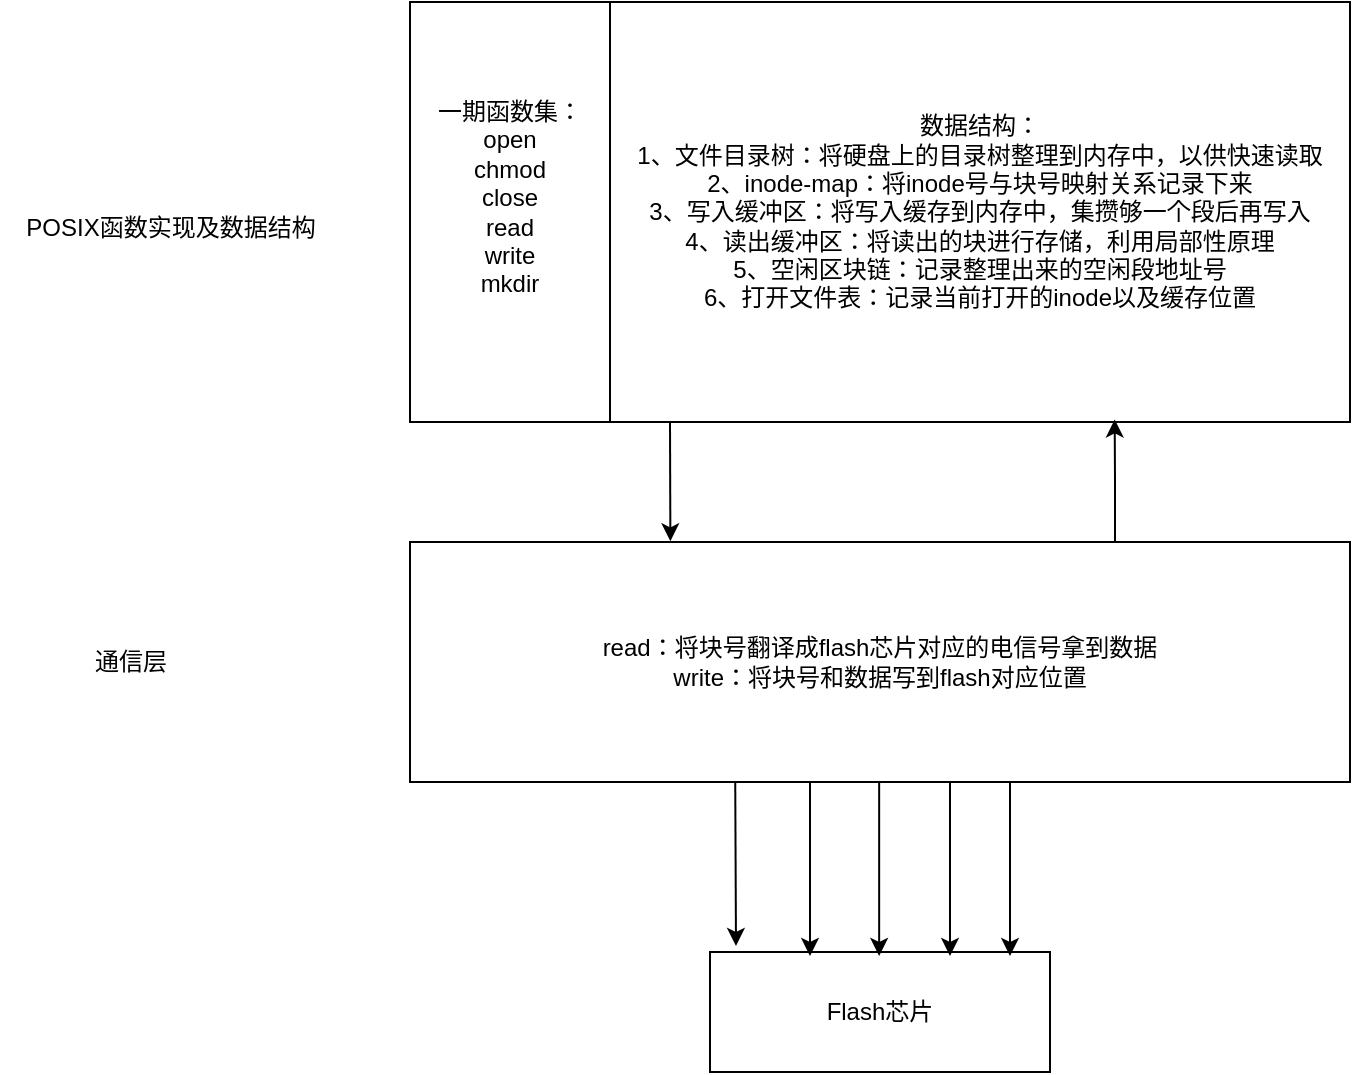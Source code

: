 <mxfile version="24.0.5" type="github">
  <diagram name="第 1 页" id="Q-Ag9m_etdxxbcrkzomp">
    <mxGraphModel dx="820" dy="623" grid="1" gridSize="10" guides="1" tooltips="1" connect="1" arrows="1" fold="1" page="1" pageScale="1" pageWidth="827" pageHeight="1169" math="0" shadow="0">
      <root>
        <mxCell id="0" />
        <mxCell id="1" parent="0" />
        <mxCell id="BjoLQJ9FOb16xbEdaIAv-1" value="&lt;div&gt;一期函数集：&lt;/div&gt;open&lt;div&gt;chmod&lt;/div&gt;&lt;div&gt;close&lt;br&gt;&lt;div&gt;read&lt;/div&gt;&lt;div&gt;write&lt;/div&gt;&lt;div&gt;mkdir&lt;/div&gt;&lt;div&gt;&lt;br&gt;&lt;/div&gt;&lt;/div&gt;" style="rounded=0;whiteSpace=wrap;html=1;" vertex="1" parent="1">
          <mxGeometry x="220" y="110" width="100" height="210" as="geometry" />
        </mxCell>
        <mxCell id="BjoLQJ9FOb16xbEdaIAv-2" value="POSIX函数实现及数据结构" style="text;html=1;align=center;verticalAlign=middle;resizable=0;points=[];autosize=1;strokeColor=none;fillColor=none;" vertex="1" parent="1">
          <mxGeometry x="15" y="208" width="170" height="30" as="geometry" />
        </mxCell>
        <mxCell id="BjoLQJ9FOb16xbEdaIAv-3" value="数据结构：&lt;div&gt;1、文件目录树：将硬盘上的目录树整理到内存中，以供快速读取&lt;/div&gt;&lt;div&gt;2、inode-map：将inode号与块号映射关系记录下来&lt;/div&gt;&lt;div&gt;3、写入缓冲区：将写入缓存到内存中，集攒够一个段后再写入&lt;/div&gt;&lt;div&gt;4、读出缓冲区：将读出的块进行存储，利用局部性原理&lt;/div&gt;&lt;div&gt;5、空闲区块链：记录整理出来的空闲段地址号&lt;/div&gt;&lt;div&gt;6、打开文件表：记录当前打开的inode以及缓存位置&lt;/div&gt;" style="rounded=0;whiteSpace=wrap;html=1;" vertex="1" parent="1">
          <mxGeometry x="320" y="110" width="370" height="210" as="geometry" />
        </mxCell>
        <mxCell id="BjoLQJ9FOb16xbEdaIAv-4" value="read：将块号翻译成flash芯片对应的电信号拿到数据&lt;div&gt;write：将块号和数据写到flash对应位置&lt;/div&gt;" style="rounded=0;whiteSpace=wrap;html=1;" vertex="1" parent="1">
          <mxGeometry x="220" y="380" width="470" height="120" as="geometry" />
        </mxCell>
        <mxCell id="BjoLQJ9FOb16xbEdaIAv-7" value="" style="endArrow=classic;html=1;rounded=0;entryX=0.277;entryY=-0.003;entryDx=0;entryDy=0;entryPerimeter=0;" edge="1" parent="1" target="BjoLQJ9FOb16xbEdaIAv-4">
          <mxGeometry width="50" height="50" relative="1" as="geometry">
            <mxPoint x="350" y="320" as="sourcePoint" />
            <mxPoint x="400" y="270" as="targetPoint" />
          </mxGeometry>
        </mxCell>
        <mxCell id="BjoLQJ9FOb16xbEdaIAv-9" style="edgeStyle=orthogonalEdgeStyle;rounded=0;orthogonalLoop=1;jettySize=auto;html=1;exitX=0.75;exitY=0;exitDx=0;exitDy=0;entryX=0.682;entryY=0.994;entryDx=0;entryDy=0;entryPerimeter=0;" edge="1" parent="1" source="BjoLQJ9FOb16xbEdaIAv-4" target="BjoLQJ9FOb16xbEdaIAv-3">
          <mxGeometry relative="1" as="geometry" />
        </mxCell>
        <mxCell id="BjoLQJ9FOb16xbEdaIAv-10" value="通信层" style="text;html=1;align=center;verticalAlign=middle;resizable=0;points=[];autosize=1;strokeColor=none;fillColor=none;" vertex="1" parent="1">
          <mxGeometry x="50" y="425" width="60" height="30" as="geometry" />
        </mxCell>
        <mxCell id="BjoLQJ9FOb16xbEdaIAv-11" value="Flash芯片" style="rounded=0;whiteSpace=wrap;html=1;" vertex="1" parent="1">
          <mxGeometry x="370" y="585" width="170" height="60" as="geometry" />
        </mxCell>
        <mxCell id="BjoLQJ9FOb16xbEdaIAv-12" value="" style="endArrow=classic;html=1;rounded=0;exitX=0.346;exitY=1.01;exitDx=0;exitDy=0;exitPerimeter=0;" edge="1" parent="1">
          <mxGeometry width="50" height="50" relative="1" as="geometry">
            <mxPoint x="382.62" y="500.0" as="sourcePoint" />
            <mxPoint x="383" y="582" as="targetPoint" />
          </mxGeometry>
        </mxCell>
        <mxCell id="BjoLQJ9FOb16xbEdaIAv-13" value="" style="endArrow=classic;html=1;rounded=0;exitX=0.346;exitY=1.01;exitDx=0;exitDy=0;exitPerimeter=0;entryX=0.074;entryY=-0.036;entryDx=0;entryDy=0;entryPerimeter=0;" edge="1" parent="1">
          <mxGeometry width="50" height="50" relative="1" as="geometry">
            <mxPoint x="420" y="500" as="sourcePoint" />
            <mxPoint x="420" y="587" as="targetPoint" />
          </mxGeometry>
        </mxCell>
        <mxCell id="BjoLQJ9FOb16xbEdaIAv-14" value="" style="endArrow=classic;html=1;rounded=0;exitX=0.346;exitY=1.01;exitDx=0;exitDy=0;exitPerimeter=0;entryX=0.074;entryY=-0.036;entryDx=0;entryDy=0;entryPerimeter=0;" edge="1" parent="1">
          <mxGeometry width="50" height="50" relative="1" as="geometry">
            <mxPoint x="454.58" y="500" as="sourcePoint" />
            <mxPoint x="454.58" y="587" as="targetPoint" />
          </mxGeometry>
        </mxCell>
        <mxCell id="BjoLQJ9FOb16xbEdaIAv-15" value="" style="endArrow=classic;html=1;rounded=0;exitX=0.346;exitY=1.01;exitDx=0;exitDy=0;exitPerimeter=0;entryX=0.074;entryY=-0.036;entryDx=0;entryDy=0;entryPerimeter=0;" edge="1" parent="1">
          <mxGeometry width="50" height="50" relative="1" as="geometry">
            <mxPoint x="490" y="500" as="sourcePoint" />
            <mxPoint x="490" y="587" as="targetPoint" />
          </mxGeometry>
        </mxCell>
        <mxCell id="BjoLQJ9FOb16xbEdaIAv-16" value="" style="endArrow=classic;html=1;rounded=0;exitX=0.346;exitY=1.01;exitDx=0;exitDy=0;exitPerimeter=0;entryX=0.074;entryY=-0.036;entryDx=0;entryDy=0;entryPerimeter=0;" edge="1" parent="1">
          <mxGeometry width="50" height="50" relative="1" as="geometry">
            <mxPoint x="520" y="500" as="sourcePoint" />
            <mxPoint x="520" y="587" as="targetPoint" />
          </mxGeometry>
        </mxCell>
      </root>
    </mxGraphModel>
  </diagram>
</mxfile>
